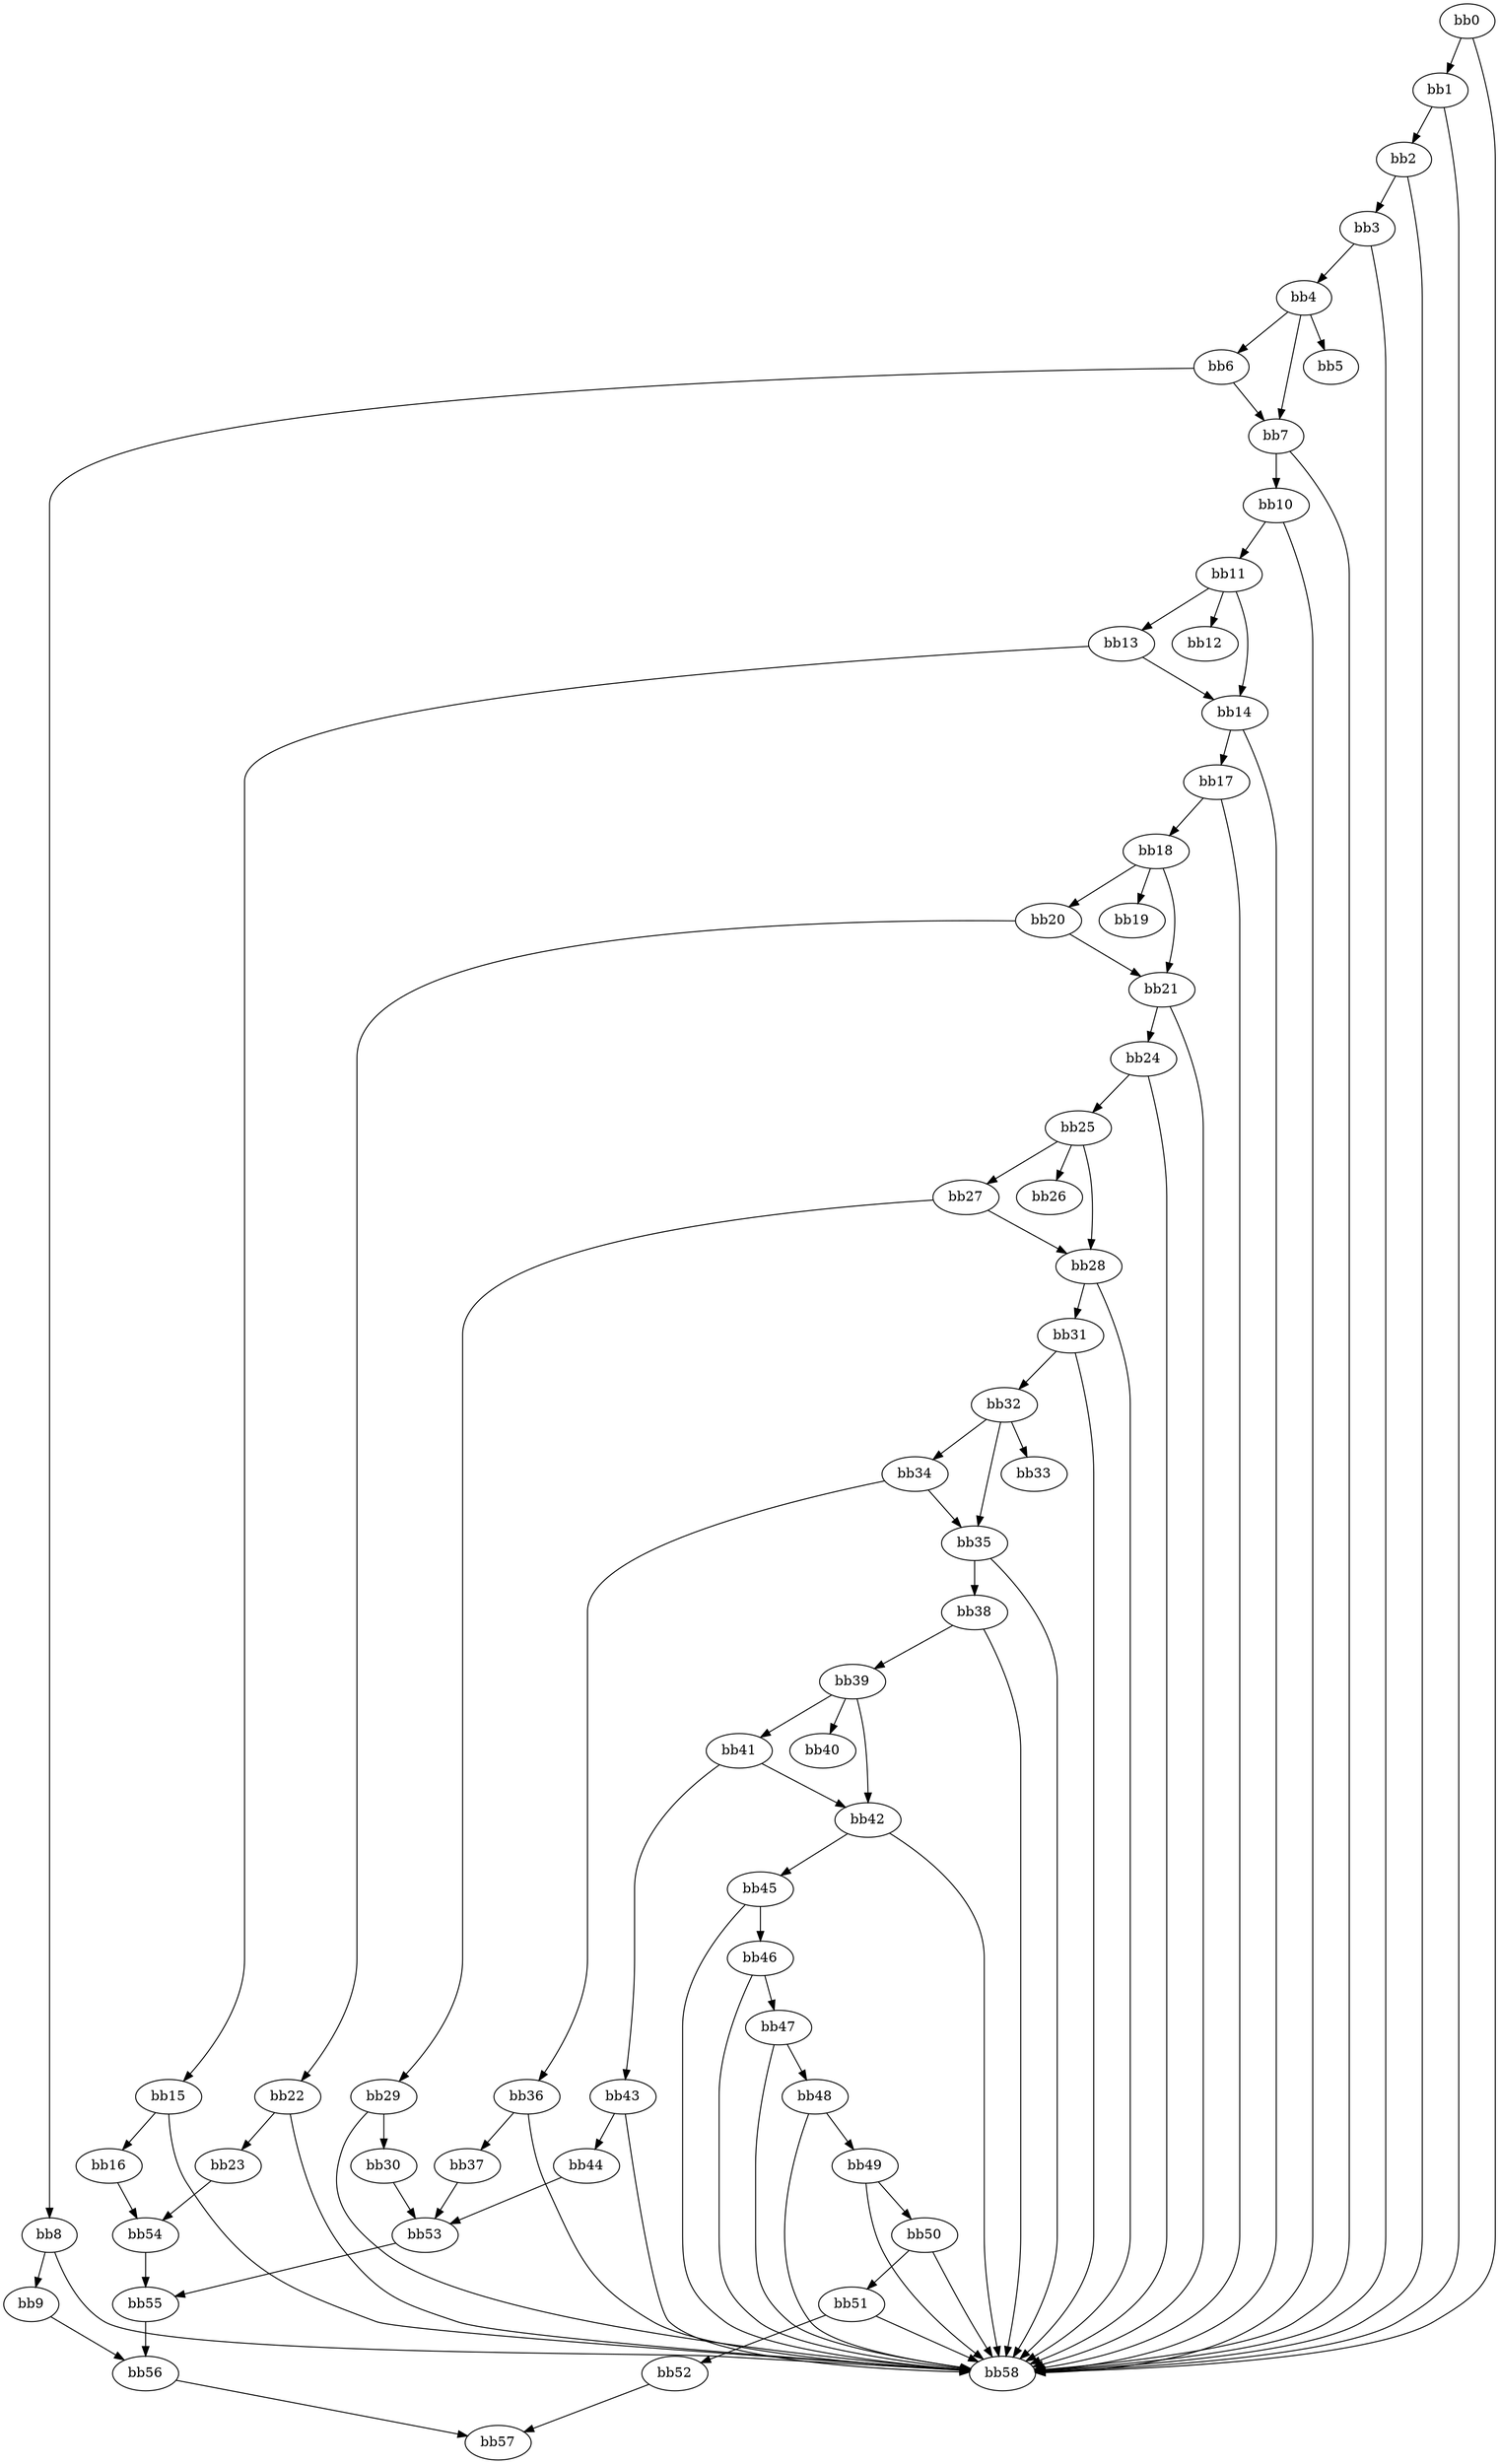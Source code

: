 digraph {
    0 [ label = "bb0\l" ]
    1 [ label = "bb1\l" ]
    2 [ label = "bb2\l" ]
    3 [ label = "bb3\l" ]
    4 [ label = "bb4\l" ]
    5 [ label = "bb5\l" ]
    6 [ label = "bb6\l" ]
    7 [ label = "bb7\l" ]
    8 [ label = "bb8\l" ]
    9 [ label = "bb9\l" ]
    10 [ label = "bb10\l" ]
    11 [ label = "bb11\l" ]
    12 [ label = "bb12\l" ]
    13 [ label = "bb13\l" ]
    14 [ label = "bb14\l" ]
    15 [ label = "bb15\l" ]
    16 [ label = "bb16\l" ]
    17 [ label = "bb17\l" ]
    18 [ label = "bb18\l" ]
    19 [ label = "bb19\l" ]
    20 [ label = "bb20\l" ]
    21 [ label = "bb21\l" ]
    22 [ label = "bb22\l" ]
    23 [ label = "bb23\l" ]
    24 [ label = "bb24\l" ]
    25 [ label = "bb25\l" ]
    26 [ label = "bb26\l" ]
    27 [ label = "bb27\l" ]
    28 [ label = "bb28\l" ]
    29 [ label = "bb29\l" ]
    30 [ label = "bb30\l" ]
    31 [ label = "bb31\l" ]
    32 [ label = "bb32\l" ]
    33 [ label = "bb33\l" ]
    34 [ label = "bb34\l" ]
    35 [ label = "bb35\l" ]
    36 [ label = "bb36\l" ]
    37 [ label = "bb37\l" ]
    38 [ label = "bb38\l" ]
    39 [ label = "bb39\l" ]
    40 [ label = "bb40\l" ]
    41 [ label = "bb41\l" ]
    42 [ label = "bb42\l" ]
    43 [ label = "bb43\l" ]
    44 [ label = "bb44\l" ]
    45 [ label = "bb45\l" ]
    46 [ label = "bb46\l" ]
    47 [ label = "bb47\l" ]
    48 [ label = "bb48\l" ]
    49 [ label = "bb49\l" ]
    50 [ label = "bb50\l" ]
    51 [ label = "bb51\l" ]
    52 [ label = "bb52\l" ]
    53 [ label = "bb53\l" ]
    54 [ label = "bb54\l" ]
    55 [ label = "bb55\l" ]
    56 [ label = "bb56\l" ]
    57 [ label = "bb57\l" ]
    58 [ label = "bb58\l" ]
    0 -> 1 [ ]
    0 -> 58 [ ]
    1 -> 2 [ ]
    1 -> 58 [ ]
    2 -> 3 [ ]
    2 -> 58 [ ]
    3 -> 4 [ ]
    3 -> 58 [ ]
    4 -> 5 [ ]
    4 -> 6 [ ]
    4 -> 7 [ ]
    6 -> 7 [ ]
    6 -> 8 [ ]
    7 -> 10 [ ]
    7 -> 58 [ ]
    8 -> 9 [ ]
    8 -> 58 [ ]
    9 -> 56 [ ]
    10 -> 11 [ ]
    10 -> 58 [ ]
    11 -> 12 [ ]
    11 -> 13 [ ]
    11 -> 14 [ ]
    13 -> 14 [ ]
    13 -> 15 [ ]
    14 -> 17 [ ]
    14 -> 58 [ ]
    15 -> 16 [ ]
    15 -> 58 [ ]
    16 -> 54 [ ]
    17 -> 18 [ ]
    17 -> 58 [ ]
    18 -> 19 [ ]
    18 -> 20 [ ]
    18 -> 21 [ ]
    20 -> 21 [ ]
    20 -> 22 [ ]
    21 -> 24 [ ]
    21 -> 58 [ ]
    22 -> 23 [ ]
    22 -> 58 [ ]
    23 -> 54 [ ]
    24 -> 25 [ ]
    24 -> 58 [ ]
    25 -> 26 [ ]
    25 -> 27 [ ]
    25 -> 28 [ ]
    27 -> 28 [ ]
    27 -> 29 [ ]
    28 -> 31 [ ]
    28 -> 58 [ ]
    29 -> 30 [ ]
    29 -> 58 [ ]
    30 -> 53 [ ]
    31 -> 32 [ ]
    31 -> 58 [ ]
    32 -> 33 [ ]
    32 -> 34 [ ]
    32 -> 35 [ ]
    34 -> 35 [ ]
    34 -> 36 [ ]
    35 -> 38 [ ]
    35 -> 58 [ ]
    36 -> 37 [ ]
    36 -> 58 [ ]
    37 -> 53 [ ]
    38 -> 39 [ ]
    38 -> 58 [ ]
    39 -> 40 [ ]
    39 -> 41 [ ]
    39 -> 42 [ ]
    41 -> 42 [ ]
    41 -> 43 [ ]
    42 -> 45 [ ]
    42 -> 58 [ ]
    43 -> 44 [ ]
    43 -> 58 [ ]
    44 -> 53 [ ]
    45 -> 46 [ ]
    45 -> 58 [ ]
    46 -> 47 [ ]
    46 -> 58 [ ]
    47 -> 48 [ ]
    47 -> 58 [ ]
    48 -> 49 [ ]
    48 -> 58 [ ]
    49 -> 50 [ ]
    49 -> 58 [ ]
    50 -> 51 [ ]
    50 -> 58 [ ]
    51 -> 52 [ ]
    51 -> 58 [ ]
    52 -> 57 [ ]
    53 -> 55 [ ]
    54 -> 55 [ ]
    55 -> 56 [ ]
    56 -> 57 [ ]
}

